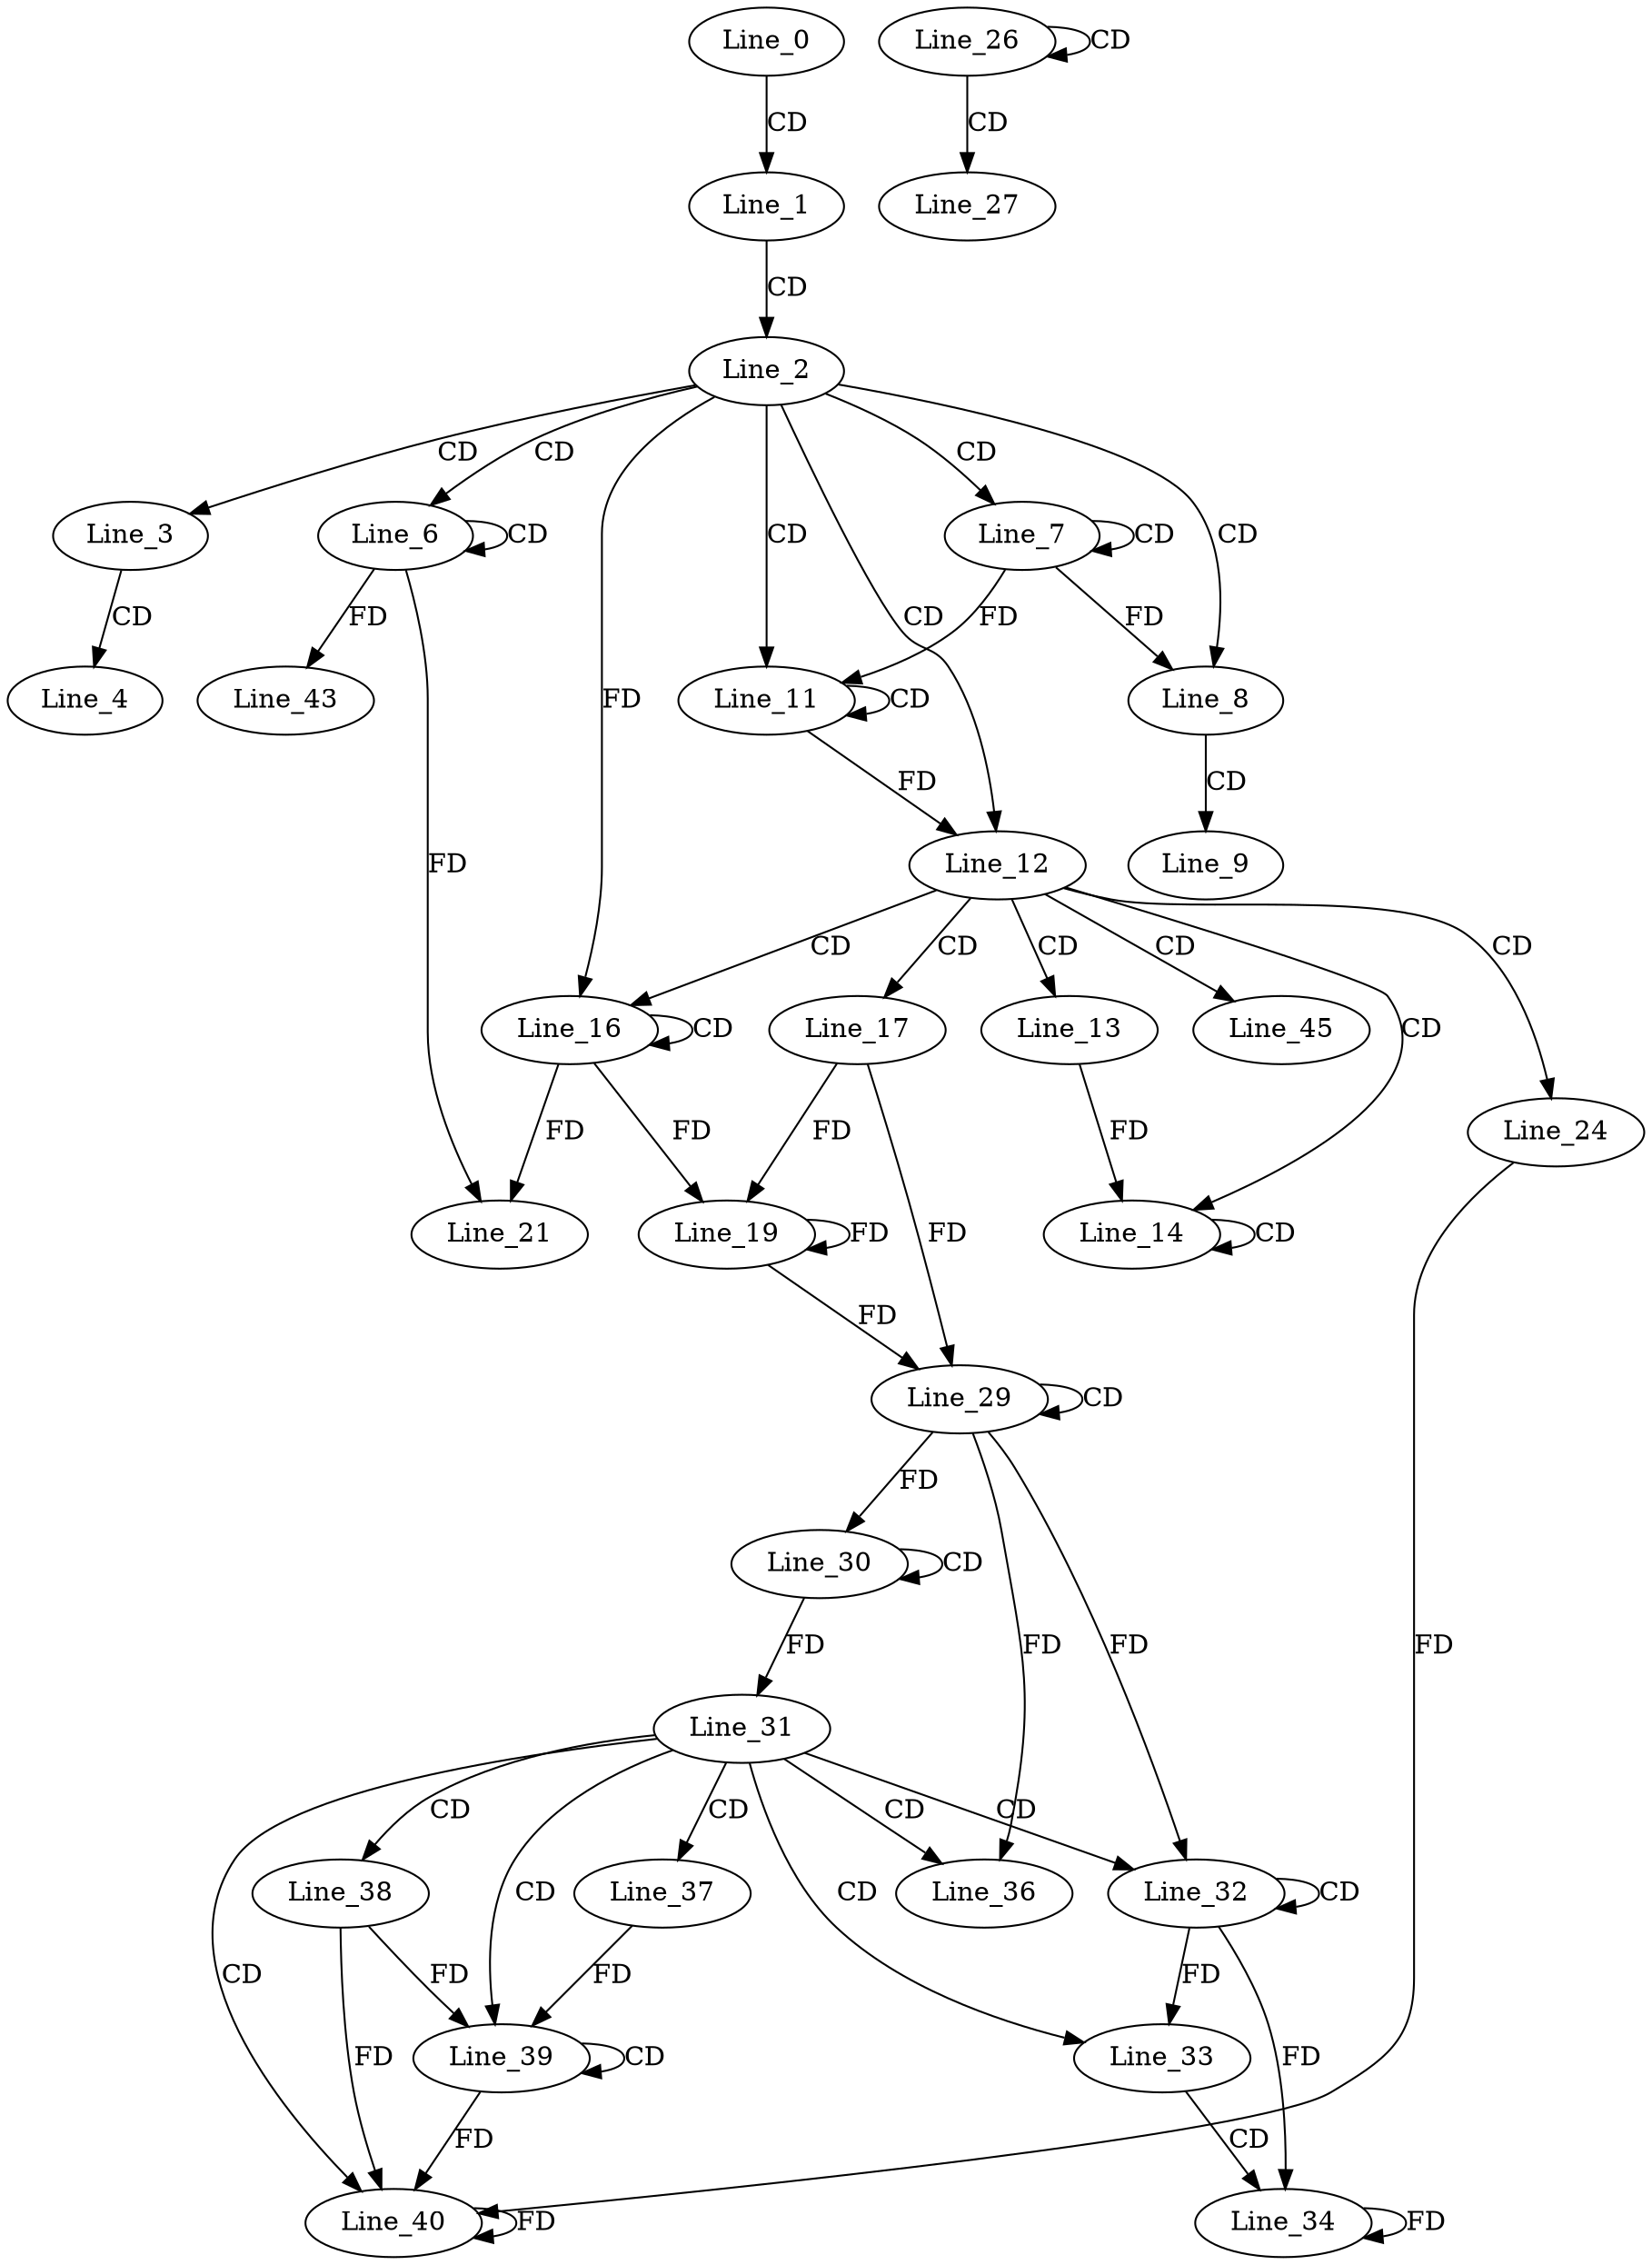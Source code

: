 digraph G {
  Line_0;
  Line_1;
  Line_2;
  Line_3;
  Line_4;
  Line_6;
  Line_6;
  Line_7;
  Line_7;
  Line_8;
  Line_9;
  Line_11;
  Line_11;
  Line_12;
  Line_13;
  Line_14;
  Line_14;
  Line_16;
  Line_16;
  Line_16;
  Line_17;
  Line_19;
  Line_19;
  Line_21;
  Line_21;
  Line_24;
  Line_26;
  Line_26;
  Line_27;
  Line_29;
  Line_29;
  Line_30;
  Line_30;
  Line_31;
  Line_32;
  Line_32;
  Line_33;
  Line_34;
  Line_36;
  Line_36;
  Line_37;
  Line_38;
  Line_39;
  Line_39;
  Line_40;
  Line_40;
  Line_43;
  Line_45;
  Line_0 -> Line_1 [ label="CD" ];
  Line_1 -> Line_2 [ label="CD" ];
  Line_2 -> Line_3 [ label="CD" ];
  Line_3 -> Line_4 [ label="CD" ];
  Line_2 -> Line_6 [ label="CD" ];
  Line_6 -> Line_6 [ label="CD" ];
  Line_2 -> Line_7 [ label="CD" ];
  Line_7 -> Line_7 [ label="CD" ];
  Line_2 -> Line_8 [ label="CD" ];
  Line_7 -> Line_8 [ label="FD" ];
  Line_8 -> Line_9 [ label="CD" ];
  Line_2 -> Line_11 [ label="CD" ];
  Line_11 -> Line_11 [ label="CD" ];
  Line_7 -> Line_11 [ label="FD" ];
  Line_2 -> Line_12 [ label="CD" ];
  Line_11 -> Line_12 [ label="FD" ];
  Line_12 -> Line_13 [ label="CD" ];
  Line_12 -> Line_14 [ label="CD" ];
  Line_14 -> Line_14 [ label="CD" ];
  Line_13 -> Line_14 [ label="FD" ];
  Line_12 -> Line_16 [ label="CD" ];
  Line_16 -> Line_16 [ label="CD" ];
  Line_2 -> Line_16 [ label="FD" ];
  Line_12 -> Line_17 [ label="CD" ];
  Line_17 -> Line_19 [ label="FD" ];
  Line_19 -> Line_19 [ label="FD" ];
  Line_16 -> Line_19 [ label="FD" ];
  Line_6 -> Line_21 [ label="FD" ];
  Line_16 -> Line_21 [ label="FD" ];
  Line_12 -> Line_24 [ label="CD" ];
  Line_26 -> Line_26 [ label="CD" ];
  Line_26 -> Line_27 [ label="CD" ];
  Line_29 -> Line_29 [ label="CD" ];
  Line_17 -> Line_29 [ label="FD" ];
  Line_19 -> Line_29 [ label="FD" ];
  Line_30 -> Line_30 [ label="CD" ];
  Line_29 -> Line_30 [ label="FD" ];
  Line_30 -> Line_31 [ label="FD" ];
  Line_31 -> Line_32 [ label="CD" ];
  Line_32 -> Line_32 [ label="CD" ];
  Line_29 -> Line_32 [ label="FD" ];
  Line_31 -> Line_33 [ label="CD" ];
  Line_32 -> Line_33 [ label="FD" ];
  Line_33 -> Line_34 [ label="CD" ];
  Line_32 -> Line_34 [ label="FD" ];
  Line_34 -> Line_34 [ label="FD" ];
  Line_31 -> Line_36 [ label="CD" ];
  Line_29 -> Line_36 [ label="FD" ];
  Line_31 -> Line_37 [ label="CD" ];
  Line_31 -> Line_38 [ label="CD" ];
  Line_31 -> Line_39 [ label="CD" ];
  Line_39 -> Line_39 [ label="CD" ];
  Line_37 -> Line_39 [ label="FD" ];
  Line_38 -> Line_39 [ label="FD" ];
  Line_31 -> Line_40 [ label="CD" ];
  Line_24 -> Line_40 [ label="FD" ];
  Line_40 -> Line_40 [ label="FD" ];
  Line_38 -> Line_40 [ label="FD" ];
  Line_39 -> Line_40 [ label="FD" ];
  Line_6 -> Line_43 [ label="FD" ];
  Line_12 -> Line_45 [ label="CD" ];
}
